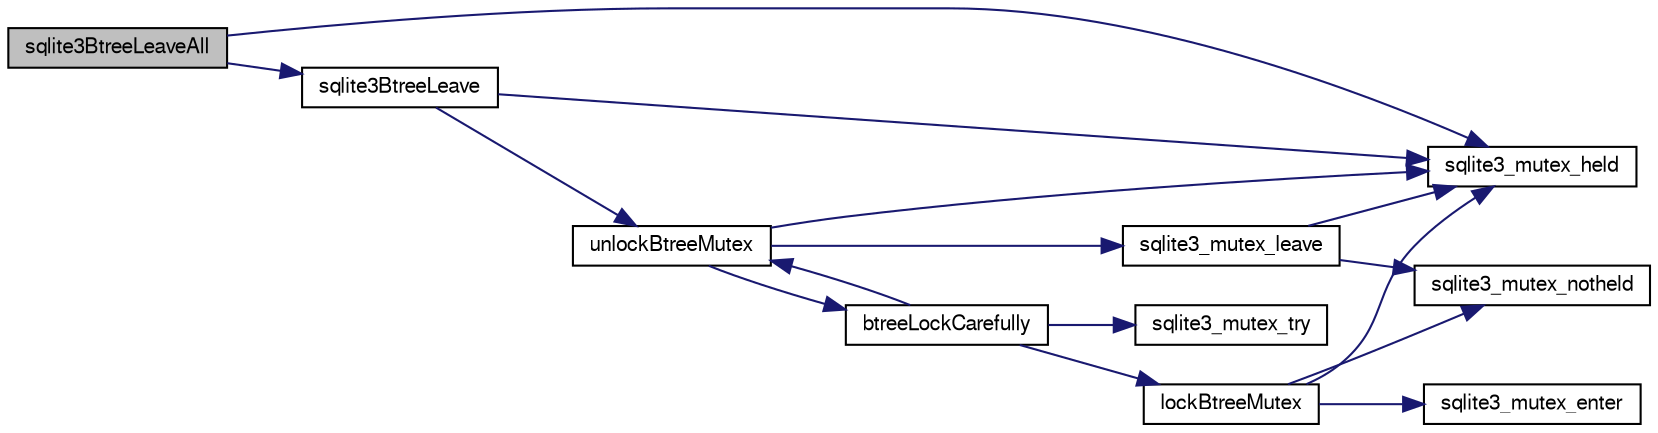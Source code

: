 digraph "sqlite3BtreeLeaveAll"
{
  edge [fontname="FreeSans",fontsize="10",labelfontname="FreeSans",labelfontsize="10"];
  node [fontname="FreeSans",fontsize="10",shape=record];
  rankdir="LR";
  Node458262 [label="sqlite3BtreeLeaveAll",height=0.2,width=0.4,color="black", fillcolor="grey75", style="filled", fontcolor="black"];
  Node458262 -> Node458263 [color="midnightblue",fontsize="10",style="solid",fontname="FreeSans"];
  Node458263 [label="sqlite3_mutex_held",height=0.2,width=0.4,color="black", fillcolor="white", style="filled",URL="$sqlite3_8c.html#acf77da68932b6bc163c5e68547ecc3e7"];
  Node458262 -> Node458264 [color="midnightblue",fontsize="10",style="solid",fontname="FreeSans"];
  Node458264 [label="sqlite3BtreeLeave",height=0.2,width=0.4,color="black", fillcolor="white", style="filled",URL="$sqlite3_8c.html#a460e4f89d1aeef4b4d334cfe8165da89"];
  Node458264 -> Node458265 [color="midnightblue",fontsize="10",style="solid",fontname="FreeSans"];
  Node458265 [label="unlockBtreeMutex",height=0.2,width=0.4,color="black", fillcolor="white", style="filled",URL="$sqlite3_8c.html#a29bc7d1c753dfa2af9fb296b7dc19a4a"];
  Node458265 -> Node458263 [color="midnightblue",fontsize="10",style="solid",fontname="FreeSans"];
  Node458265 -> Node458266 [color="midnightblue",fontsize="10",style="solid",fontname="FreeSans"];
  Node458266 [label="sqlite3_mutex_leave",height=0.2,width=0.4,color="black", fillcolor="white", style="filled",URL="$sqlite3_8c.html#a5838d235601dbd3c1fa993555c6bcc93"];
  Node458266 -> Node458263 [color="midnightblue",fontsize="10",style="solid",fontname="FreeSans"];
  Node458266 -> Node458267 [color="midnightblue",fontsize="10",style="solid",fontname="FreeSans"];
  Node458267 [label="sqlite3_mutex_notheld",height=0.2,width=0.4,color="black", fillcolor="white", style="filled",URL="$sqlite3_8c.html#a83967c837c1c000d3b5adcfaa688f5dc"];
  Node458265 -> Node458268 [color="midnightblue",fontsize="10",style="solid",fontname="FreeSans"];
  Node458268 [label="btreeLockCarefully",height=0.2,width=0.4,color="black", fillcolor="white", style="filled",URL="$sqlite3_8c.html#a796746b1c1e4d6926960636bd74c79d7"];
  Node458268 -> Node458269 [color="midnightblue",fontsize="10",style="solid",fontname="FreeSans"];
  Node458269 [label="sqlite3_mutex_try",height=0.2,width=0.4,color="black", fillcolor="white", style="filled",URL="$sqlite3_8c.html#a196f84b09bdfda96ae5ae23189be1ec8"];
  Node458268 -> Node458265 [color="midnightblue",fontsize="10",style="solid",fontname="FreeSans"];
  Node458268 -> Node458270 [color="midnightblue",fontsize="10",style="solid",fontname="FreeSans"];
  Node458270 [label="lockBtreeMutex",height=0.2,width=0.4,color="black", fillcolor="white", style="filled",URL="$sqlite3_8c.html#ab1714bc62ac8a451c7b17bc53053ca53"];
  Node458270 -> Node458267 [color="midnightblue",fontsize="10",style="solid",fontname="FreeSans"];
  Node458270 -> Node458263 [color="midnightblue",fontsize="10",style="solid",fontname="FreeSans"];
  Node458270 -> Node458271 [color="midnightblue",fontsize="10",style="solid",fontname="FreeSans"];
  Node458271 [label="sqlite3_mutex_enter",height=0.2,width=0.4,color="black", fillcolor="white", style="filled",URL="$sqlite3_8c.html#a1c12cde690bd89f104de5cbad12a6bf5"];
  Node458264 -> Node458263 [color="midnightblue",fontsize="10",style="solid",fontname="FreeSans"];
}
